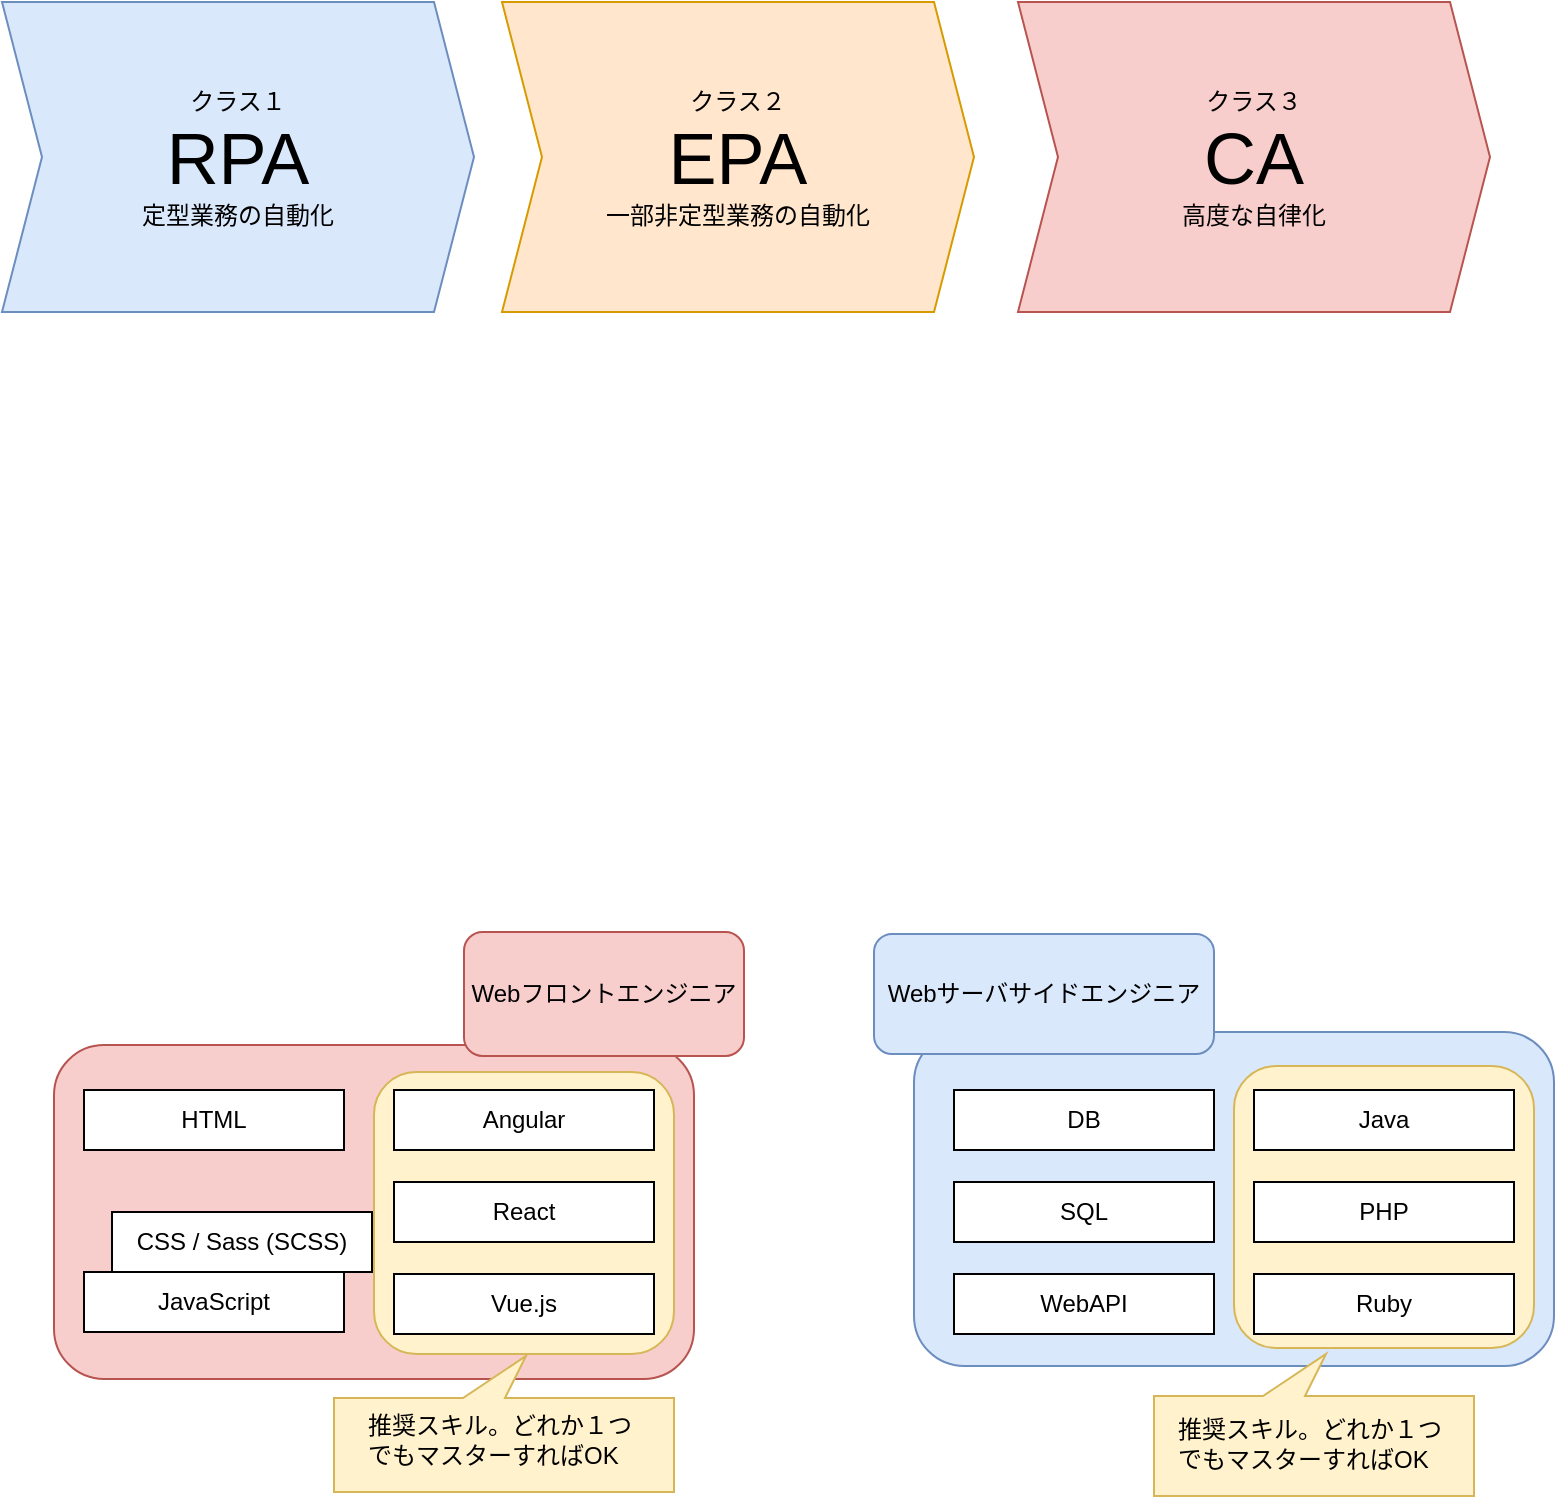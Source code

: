 <mxfile version="11.3.0" type="github" pages="1"><diagram id="ZhdRAIFWz7F65hQL_hnj" name="Page-1"><mxGraphModel dx="1024" dy="534" grid="1" gridSize="10" guides="1" tooltips="1" connect="1" arrows="1" fold="1" page="1" pageScale="1" pageWidth="827" pageHeight="1169" math="0" shadow="0"><root><mxCell id="0"/><mxCell id="1" parent="0"/><mxCell id="ET1Zk5FJsK1bt_0yzdZu-54" value="" style="rounded=1;whiteSpace=wrap;html=1;strokeColor=#6c8ebf;fillColor=#dae8fc;" parent="1" vertex="1"><mxGeometry x="490" y="540" width="320" height="167" as="geometry"/></mxCell><mxCell id="ET1Zk5FJsK1bt_0yzdZu-77" value="" style="rounded=1;whiteSpace=wrap;html=1;strokeColor=#d6b656;fillColor=#fff2cc;" parent="1" vertex="1"><mxGeometry x="650" y="557" width="150" height="141" as="geometry"/></mxCell><mxCell id="ET1Zk5FJsK1bt_0yzdZu-51" value="" style="rounded=1;whiteSpace=wrap;html=1;strokeColor=#b85450;fillColor=#f8cecc;" parent="1" vertex="1"><mxGeometry x="60" y="546.5" width="320" height="167" as="geometry"/></mxCell><mxCell id="ET1Zk5FJsK1bt_0yzdZu-76" value="" style="rounded=1;whiteSpace=wrap;html=1;strokeColor=#d6b656;fillColor=#fff2cc;" parent="1" vertex="1"><mxGeometry x="220" y="560" width="150" height="141" as="geometry"/></mxCell><mxCell id="ET1Zk5FJsK1bt_0yzdZu-9" value="Webフロントエンジニア" style="rounded=1;whiteSpace=wrap;html=1;fillColor=#f8cecc;strokeColor=#b85450;" parent="1" vertex="1"><mxGeometry x="265" y="490" width="140" height="62" as="geometry"/></mxCell><mxCell id="ET1Zk5FJsK1bt_0yzdZu-12" value="Webサーバサイドエンジニア" style="rounded=1;whiteSpace=wrap;html=1;fillColor=#dae8fc;strokeColor=#6c8ebf;" parent="1" vertex="1"><mxGeometry x="470" y="491" width="170" height="60" as="geometry"/></mxCell><mxCell id="ET1Zk5FJsK1bt_0yzdZu-14" value="HTML" style="rounded=0;whiteSpace=wrap;html=1;" parent="1" vertex="1"><mxGeometry x="75" y="569" width="130" height="30" as="geometry"/></mxCell><mxCell id="ET1Zk5FJsK1bt_0yzdZu-15" value="CSS / Sass (SCSS)" style="rounded=0;whiteSpace=wrap;html=1;" parent="1" vertex="1"><mxGeometry x="89" y="630" width="130" height="30" as="geometry"/></mxCell><mxCell id="ET1Zk5FJsK1bt_0yzdZu-17" value="JavaScript" style="rounded=0;whiteSpace=wrap;html=1;" parent="1" vertex="1"><mxGeometry x="75" y="660" width="130" height="30" as="geometry"/></mxCell><mxCell id="ET1Zk5FJsK1bt_0yzdZu-20" value="Angular" style="rounded=0;whiteSpace=wrap;html=1;" parent="1" vertex="1"><mxGeometry x="230" y="569" width="130" height="30" as="geometry"/></mxCell><mxCell id="ET1Zk5FJsK1bt_0yzdZu-21" value="React" style="rounded=0;whiteSpace=wrap;html=1;" parent="1" vertex="1"><mxGeometry x="230" y="615" width="130" height="30" as="geometry"/></mxCell><mxCell id="ET1Zk5FJsK1bt_0yzdZu-22" value="Vue.js" style="rounded=0;whiteSpace=wrap;html=1;" parent="1" vertex="1"><mxGeometry x="230" y="661" width="130" height="30" as="geometry"/></mxCell><mxCell id="ET1Zk5FJsK1bt_0yzdZu-23" value="DB" style="rounded=0;whiteSpace=wrap;html=1;" parent="1" vertex="1"><mxGeometry x="510" y="569" width="130" height="30" as="geometry"/></mxCell><mxCell id="ET1Zk5FJsK1bt_0yzdZu-27" value="SQL" style="rounded=0;whiteSpace=wrap;html=1;" parent="1" vertex="1"><mxGeometry x="510" y="615" width="130" height="30" as="geometry"/></mxCell><mxCell id="ET1Zk5FJsK1bt_0yzdZu-30" value="WebAPI" style="rounded=0;whiteSpace=wrap;html=1;" parent="1" vertex="1"><mxGeometry x="510" y="661" width="130" height="30" as="geometry"/></mxCell><mxCell id="ET1Zk5FJsK1bt_0yzdZu-41" value="Java" style="rounded=0;whiteSpace=wrap;html=1;" parent="1" vertex="1"><mxGeometry x="660" y="569" width="130" height="30" as="geometry"/></mxCell><mxCell id="ET1Zk5FJsK1bt_0yzdZu-45" style="edgeStyle=orthogonalEdgeStyle;rounded=0;orthogonalLoop=1;jettySize=auto;html=1;exitX=0.5;exitY=1;exitDx=0;exitDy=0;" parent="1" source="ET1Zk5FJsK1bt_0yzdZu-12" target="ET1Zk5FJsK1bt_0yzdZu-12" edge="1"><mxGeometry relative="1" as="geometry"/></mxCell><mxCell id="ET1Zk5FJsK1bt_0yzdZu-59" value="PHP" style="rounded=0;whiteSpace=wrap;html=1;" parent="1" vertex="1"><mxGeometry x="660" y="615" width="130" height="30" as="geometry"/></mxCell><mxCell id="ET1Zk5FJsK1bt_0yzdZu-60" value="Ruby" style="rounded=0;whiteSpace=wrap;html=1;" parent="1" vertex="1"><mxGeometry x="660" y="661" width="130" height="30" as="geometry"/></mxCell><mxCell id="ET1Zk5FJsK1bt_0yzdZu-64" value="" style="whiteSpace=wrap;html=1;shape=mxgraph.basic.rectCallout;dx=95;dy=21;boundedLbl=1;rotation=-180;fillColor=#fff2cc;strokeColor=#d6b656;" parent="1" vertex="1"><mxGeometry x="200" y="702" width="170" height="68" as="geometry"/></mxCell><mxCell id="ET1Zk5FJsK1bt_0yzdZu-65" value="推奨スキル。どれか１つでもマスターすればOK" style="text;html=1;strokeColor=none;fillColor=none;align=left;verticalAlign=middle;whiteSpace=wrap;rounded=0;" parent="1" vertex="1"><mxGeometry x="215" y="734" width="140" height="20" as="geometry"/></mxCell><mxCell id="ET1Zk5FJsK1bt_0yzdZu-74" value="" style="whiteSpace=wrap;html=1;shape=mxgraph.basic.rectCallout;dx=95;dy=21;boundedLbl=1;rotation=-180;fillColor=#fff2cc;strokeColor=#d6b656;" parent="1" vertex="1"><mxGeometry x="610" y="701" width="160" height="71" as="geometry"/></mxCell><mxCell id="ET1Zk5FJsK1bt_0yzdZu-75" value="推奨スキル。どれか１つでもマスターすればOK" style="text;html=1;strokeColor=none;fillColor=none;align=left;verticalAlign=middle;whiteSpace=wrap;rounded=0;" parent="1" vertex="1"><mxGeometry x="620" y="736" width="140" height="20" as="geometry"/></mxCell><mxCell id="OAgGvKLxpuZxDyK4U98w-1" value="クラス１&lt;br&gt;&lt;font style=&quot;font-size: 36px&quot;&gt;RPA&lt;/font&gt;&lt;br&gt;定型業務の自動化" style="shape=step;perimeter=stepPerimeter;whiteSpace=wrap;html=1;fixedSize=1;fillColor=#dae8fc;strokeColor=#6c8ebf;" vertex="1" parent="1"><mxGeometry x="34" y="25" width="236" height="155" as="geometry"/></mxCell><mxCell id="OAgGvKLxpuZxDyK4U98w-2" value="クラス２&lt;br&gt;&lt;font style=&quot;font-size: 36px&quot;&gt;EPA&lt;/font&gt;&lt;br&gt;一部非定型業務の自動化" style="shape=step;perimeter=stepPerimeter;whiteSpace=wrap;html=1;fixedSize=1;fillColor=#ffe6cc;strokeColor=#d79b00;" vertex="1" parent="1"><mxGeometry x="284" y="25" width="236" height="155" as="geometry"/></mxCell><mxCell id="OAgGvKLxpuZxDyK4U98w-4" value="クラス３&lt;br&gt;&lt;font style=&quot;font-size: 36px&quot;&gt;CA&lt;/font&gt;&lt;br&gt;高度な自律化" style="shape=step;perimeter=stepPerimeter;whiteSpace=wrap;html=1;fixedSize=1;fillColor=#f8cecc;strokeColor=#b85450;" vertex="1" parent="1"><mxGeometry x="542" y="25" width="236" height="155" as="geometry"/></mxCell></root></mxGraphModel></diagram></mxfile>